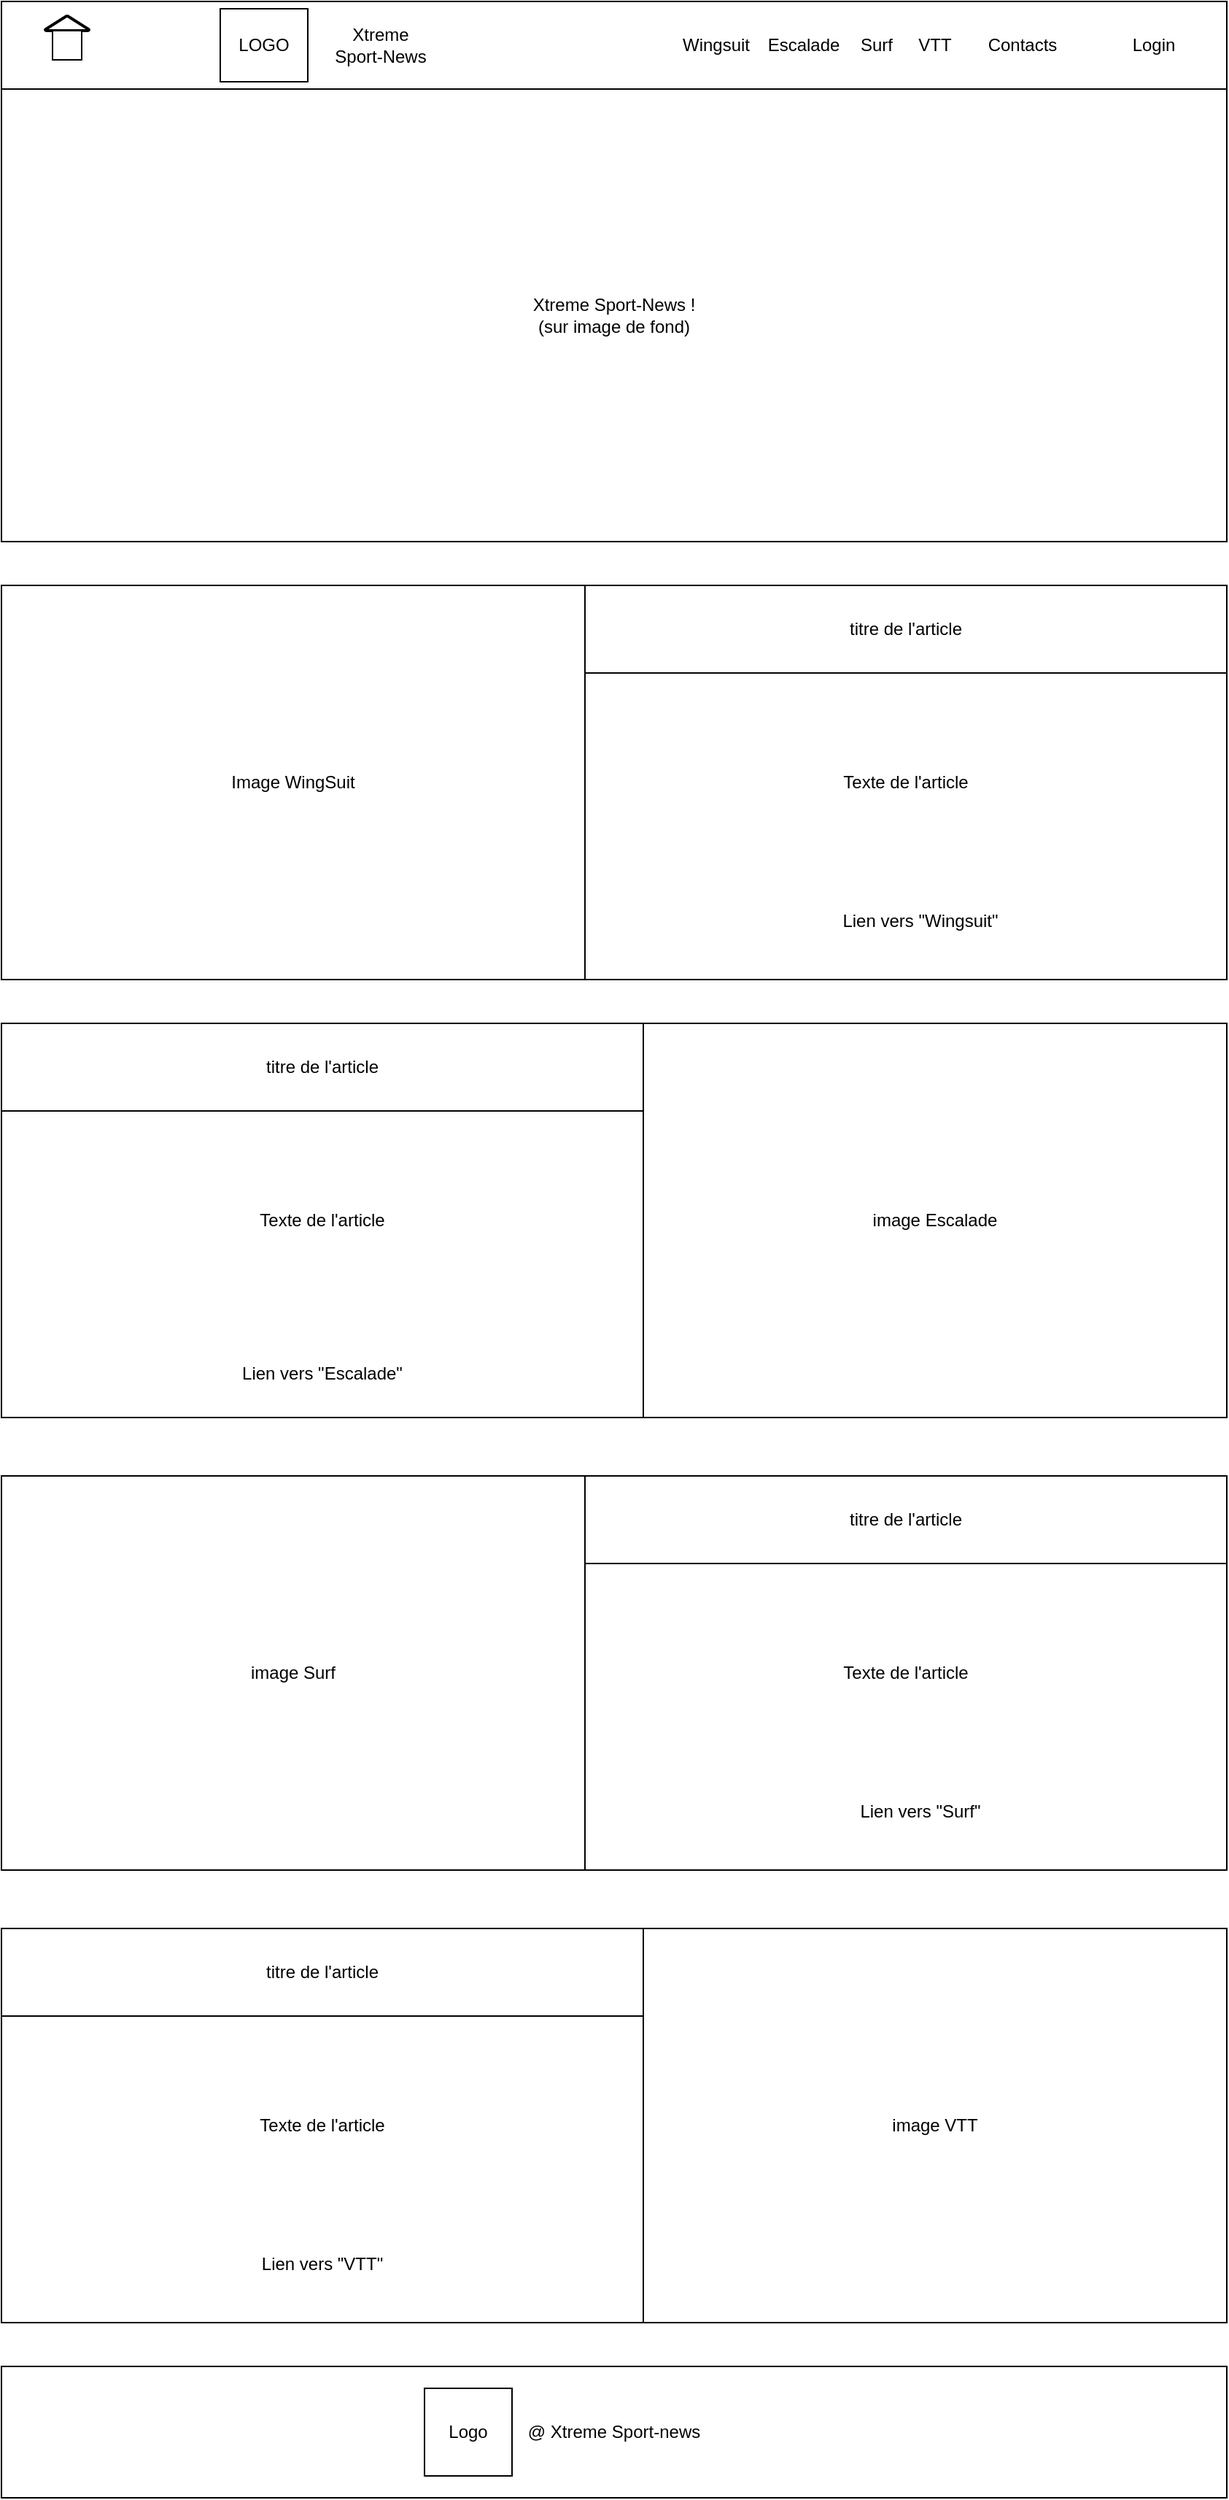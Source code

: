 <mxfile version="15.2.1" type="device"><diagram id="jNG5nPhorc5Oc1dXAjHy" name="Page-1"><mxGraphModel dx="1422" dy="705" grid="1" gridSize="10" guides="1" tooltips="1" connect="1" arrows="1" fold="1" page="1" pageScale="1" pageWidth="827" pageHeight="1169" math="0" shadow="0"><root><mxCell id="0"/><mxCell id="1" parent="0"/><mxCell id="ImKgQ1vaSIaUYk-vJ1DA-1" value="" style="rounded=0;whiteSpace=wrap;html=1;" vertex="1" parent="1"><mxGeometry width="840" height="60" as="geometry"/></mxCell><mxCell id="ImKgQ1vaSIaUYk-vJ1DA-3" value="Login" style="text;html=1;strokeColor=none;fillColor=none;align=center;verticalAlign=middle;whiteSpace=wrap;rounded=0;" vertex="1" parent="1"><mxGeometry x="770" y="20" width="40" height="20" as="geometry"/></mxCell><mxCell id="ImKgQ1vaSIaUYk-vJ1DA-5" value="Escalade" style="text;html=1;strokeColor=none;fillColor=none;align=center;verticalAlign=middle;whiteSpace=wrap;rounded=0;" vertex="1" parent="1"><mxGeometry x="530" y="20" width="40" height="20" as="geometry"/></mxCell><mxCell id="ImKgQ1vaSIaUYk-vJ1DA-6" value="VTT" style="text;html=1;strokeColor=none;fillColor=none;align=center;verticalAlign=middle;whiteSpace=wrap;rounded=0;" vertex="1" parent="1"><mxGeometry x="620" y="20" width="40" height="20" as="geometry"/></mxCell><mxCell id="ImKgQ1vaSIaUYk-vJ1DA-8" value="LOGO" style="rounded=0;whiteSpace=wrap;html=1;" vertex="1" parent="1"><mxGeometry x="150" y="5" width="60" height="50" as="geometry"/></mxCell><mxCell id="ImKgQ1vaSIaUYk-vJ1DA-9" value="Xtreme&lt;br&gt;Sport-News" style="text;html=1;strokeColor=none;fillColor=none;align=center;verticalAlign=middle;whiteSpace=wrap;rounded=0;" vertex="1" parent="1"><mxGeometry x="220" y="10" width="80" height="40" as="geometry"/></mxCell><mxCell id="ImKgQ1vaSIaUYk-vJ1DA-10" value="" style="strokeWidth=2;html=1;shape=mxgraph.flowchart.extract_or_measurement;whiteSpace=wrap;" vertex="1" parent="1"><mxGeometry x="30" y="10" width="30" height="10" as="geometry"/></mxCell><mxCell id="ImKgQ1vaSIaUYk-vJ1DA-11" value="" style="whiteSpace=wrap;html=1;aspect=fixed;" vertex="1" parent="1"><mxGeometry x="35" y="20" width="20" height="20" as="geometry"/></mxCell><mxCell id="ImKgQ1vaSIaUYk-vJ1DA-12" value="Wingsuit" style="text;html=1;strokeColor=none;fillColor=none;align=center;verticalAlign=middle;whiteSpace=wrap;rounded=0;" vertex="1" parent="1"><mxGeometry x="470" y="20" width="40" height="20" as="geometry"/></mxCell><mxCell id="ImKgQ1vaSIaUYk-vJ1DA-14" value="Surf" style="text;html=1;strokeColor=none;fillColor=none;align=center;verticalAlign=middle;whiteSpace=wrap;rounded=0;" vertex="1" parent="1"><mxGeometry x="580" y="20" width="40" height="20" as="geometry"/></mxCell><mxCell id="ImKgQ1vaSIaUYk-vJ1DA-15" value="Xtreme Sport-News !&lt;br&gt;(sur image de fond)" style="rounded=0;whiteSpace=wrap;html=1;" vertex="1" parent="1"><mxGeometry y="60" width="840" height="310" as="geometry"/></mxCell><mxCell id="ImKgQ1vaSIaUYk-vJ1DA-16" value="Image WingSuit" style="rounded=0;whiteSpace=wrap;html=1;" vertex="1" parent="1"><mxGeometry y="400" width="400" height="270" as="geometry"/></mxCell><mxCell id="ImKgQ1vaSIaUYk-vJ1DA-17" value="image Escalade" style="rounded=0;whiteSpace=wrap;html=1;" vertex="1" parent="1"><mxGeometry x="440" y="700" width="400" height="270" as="geometry"/></mxCell><mxCell id="ImKgQ1vaSIaUYk-vJ1DA-18" value="image Surf" style="rounded=0;whiteSpace=wrap;html=1;" vertex="1" parent="1"><mxGeometry y="1010" width="400" height="270" as="geometry"/></mxCell><mxCell id="ImKgQ1vaSIaUYk-vJ1DA-19" value="image VTT" style="rounded=0;whiteSpace=wrap;html=1;" vertex="1" parent="1"><mxGeometry x="440" y="1320" width="400" height="270" as="geometry"/></mxCell><mxCell id="ImKgQ1vaSIaUYk-vJ1DA-21" value="Texte de l'article" style="rounded=0;whiteSpace=wrap;html=1;" vertex="1" parent="1"><mxGeometry x="400" y="400" width="440" height="270" as="geometry"/></mxCell><mxCell id="ImKgQ1vaSIaUYk-vJ1DA-22" value="titre de l'article" style="rounded=0;whiteSpace=wrap;html=1;" vertex="1" parent="1"><mxGeometry x="400" y="400" width="440" height="60" as="geometry"/></mxCell><mxCell id="ImKgQ1vaSIaUYk-vJ1DA-23" value="Texte de l'article" style="rounded=0;whiteSpace=wrap;html=1;" vertex="1" parent="1"><mxGeometry y="700" width="440" height="270" as="geometry"/></mxCell><mxCell id="ImKgQ1vaSIaUYk-vJ1DA-24" value="Texte de l'article" style="rounded=0;whiteSpace=wrap;html=1;" vertex="1" parent="1"><mxGeometry x="400" y="1010" width="440" height="270" as="geometry"/></mxCell><mxCell id="ImKgQ1vaSIaUYk-vJ1DA-25" value="Texte de l'article" style="rounded=0;whiteSpace=wrap;html=1;" vertex="1" parent="1"><mxGeometry y="1320" width="440" height="270" as="geometry"/></mxCell><mxCell id="ImKgQ1vaSIaUYk-vJ1DA-26" value="titre de l'article" style="rounded=0;whiteSpace=wrap;html=1;" vertex="1" parent="1"><mxGeometry y="1320" width="440" height="60" as="geometry"/></mxCell><mxCell id="ImKgQ1vaSIaUYk-vJ1DA-27" value="titre de l'article" style="rounded=0;whiteSpace=wrap;html=1;" vertex="1" parent="1"><mxGeometry x="400" y="1010" width="440" height="60" as="geometry"/></mxCell><mxCell id="ImKgQ1vaSIaUYk-vJ1DA-28" value="titre de l'article" style="rounded=0;whiteSpace=wrap;html=1;" vertex="1" parent="1"><mxGeometry y="700" width="440" height="60" as="geometry"/></mxCell><mxCell id="ImKgQ1vaSIaUYk-vJ1DA-29" value="Lien vers &quot;VTT&quot;" style="text;html=1;strokeColor=none;fillColor=none;align=center;verticalAlign=middle;whiteSpace=wrap;rounded=0;" vertex="1" parent="1"><mxGeometry x="140" y="1540" width="160" height="20" as="geometry"/></mxCell><mxCell id="ImKgQ1vaSIaUYk-vJ1DA-30" value="Lien vers &quot;Surf&quot;" style="text;html=1;strokeColor=none;fillColor=none;align=center;verticalAlign=middle;whiteSpace=wrap;rounded=0;" vertex="1" parent="1"><mxGeometry x="550" y="1230" width="160" height="20" as="geometry"/></mxCell><mxCell id="ImKgQ1vaSIaUYk-vJ1DA-31" value="Lien vers &quot;Escalade&quot;" style="text;html=1;strokeColor=none;fillColor=none;align=center;verticalAlign=middle;whiteSpace=wrap;rounded=0;" vertex="1" parent="1"><mxGeometry x="140" y="930" width="160" height="20" as="geometry"/></mxCell><mxCell id="ImKgQ1vaSIaUYk-vJ1DA-32" value="Lien vers &quot;Wingsuit&quot;" style="text;html=1;strokeColor=none;fillColor=none;align=center;verticalAlign=middle;whiteSpace=wrap;rounded=0;" vertex="1" parent="1"><mxGeometry x="550" y="620" width="160" height="20" as="geometry"/></mxCell><mxCell id="ImKgQ1vaSIaUYk-vJ1DA-33" value="@ Xtreme Sport-news" style="rounded=0;whiteSpace=wrap;html=1;" vertex="1" parent="1"><mxGeometry y="1620" width="840" height="90" as="geometry"/></mxCell><mxCell id="ImKgQ1vaSIaUYk-vJ1DA-34" value="Contacts" style="text;html=1;strokeColor=none;fillColor=none;align=center;verticalAlign=middle;whiteSpace=wrap;rounded=0;" vertex="1" parent="1"><mxGeometry x="680" y="20" width="40" height="20" as="geometry"/></mxCell><mxCell id="ImKgQ1vaSIaUYk-vJ1DA-35" value="Logo" style="whiteSpace=wrap;html=1;aspect=fixed;" vertex="1" parent="1"><mxGeometry x="290" y="1635" width="60" height="60" as="geometry"/></mxCell></root></mxGraphModel></diagram></mxfile>